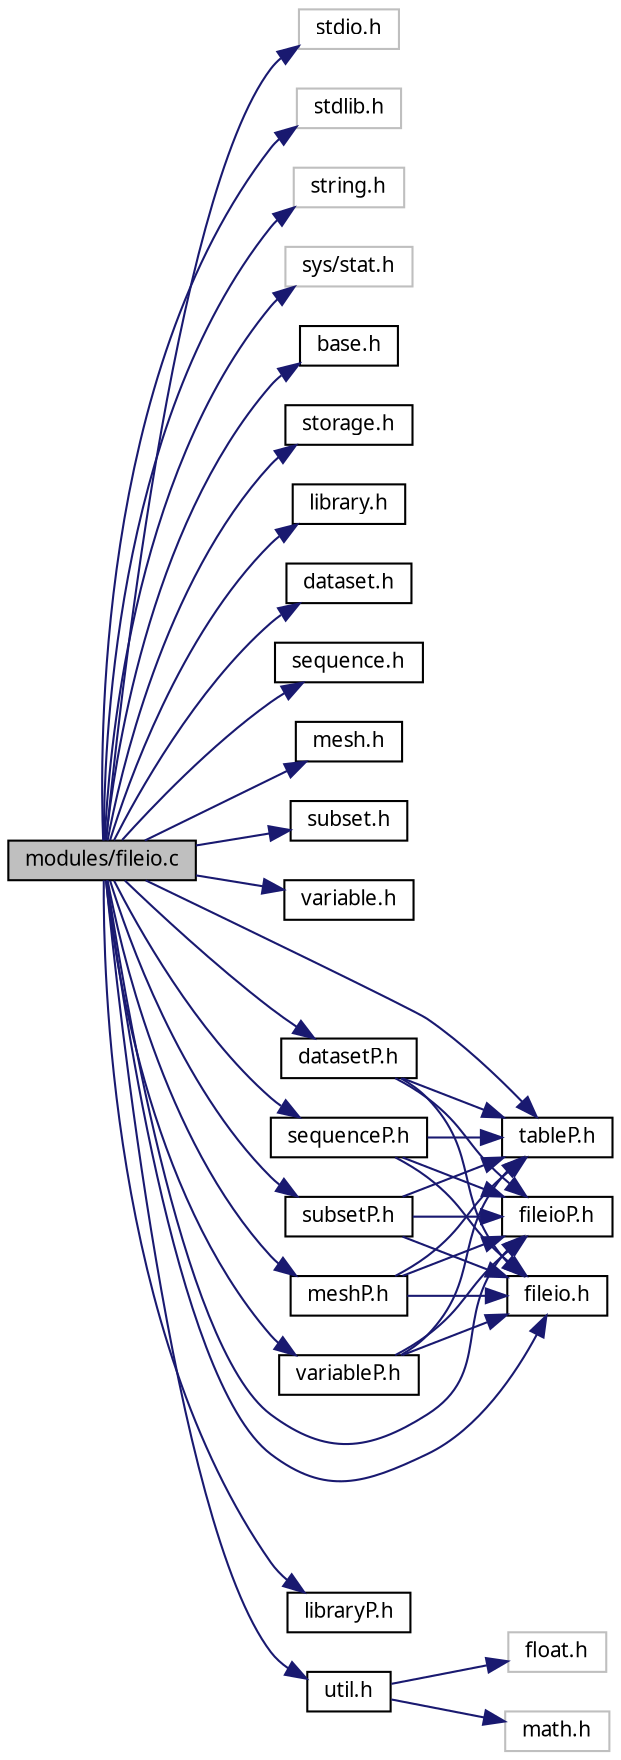 digraph G
{
  edge [fontname="FreeSans.ttf",fontsize=10,labelfontname="FreeSans.ttf",labelfontsize=10];
  node [fontname="FreeSans.ttf",fontsize=10,shape=record];
  rankdir=LR;
  Node1 [label="modules/fileio.c",height=0.2,width=0.4,color="black", fillcolor="grey75", style="filled" fontcolor="black"];
  Node1 -> Node2 [color="midnightblue",fontsize=10,style="solid",fontname="FreeSans.ttf"];
  Node2 [label="stdio.h",height=0.2,width=0.4,color="grey75", fillcolor="white", style="filled"];
  Node1 -> Node3 [color="midnightblue",fontsize=10,style="solid",fontname="FreeSans.ttf"];
  Node3 [label="stdlib.h",height=0.2,width=0.4,color="grey75", fillcolor="white", style="filled"];
  Node1 -> Node4 [color="midnightblue",fontsize=10,style="solid",fontname="FreeSans.ttf"];
  Node4 [label="string.h",height=0.2,width=0.4,color="grey75", fillcolor="white", style="filled"];
  Node1 -> Node5 [color="midnightblue",fontsize=10,style="solid",fontname="FreeSans.ttf"];
  Node5 [label="sys/stat.h",height=0.2,width=0.4,color="grey75", fillcolor="white", style="filled"];
  Node1 -> Node6 [color="midnightblue",fontsize=10,style="solid",fontname="FreeSans.ttf"];
  Node6 [label="base.h",height=0.2,width=0.4,color="black", fillcolor="white", style="filled",URL="$base_8h.html"];
  Node1 -> Node7 [color="midnightblue",fontsize=10,style="solid",fontname="FreeSans.ttf"];
  Node7 [label="storage.h",height=0.2,width=0.4,color="black", fillcolor="white", style="filled",URL="$storage_8h.html"];
  Node1 -> Node8 [color="midnightblue",fontsize=10,style="solid",fontname="FreeSans.ttf"];
  Node8 [label="library.h",height=0.2,width=0.4,color="black", fillcolor="white", style="filled",URL="$library_8h.html"];
  Node1 -> Node9 [color="midnightblue",fontsize=10,style="solid",fontname="FreeSans.ttf"];
  Node9 [label="dataset.h",height=0.2,width=0.4,color="black", fillcolor="white", style="filled",URL="$dataset_8h.html"];
  Node1 -> Node10 [color="midnightblue",fontsize=10,style="solid",fontname="FreeSans.ttf"];
  Node10 [label="sequence.h",height=0.2,width=0.4,color="black", fillcolor="white", style="filled",URL="$sequence_8h.html"];
  Node1 -> Node11 [color="midnightblue",fontsize=10,style="solid",fontname="FreeSans.ttf"];
  Node11 [label="mesh.h",height=0.2,width=0.4,color="black", fillcolor="white", style="filled",URL="$mesh_8h.html"];
  Node1 -> Node12 [color="midnightblue",fontsize=10,style="solid",fontname="FreeSans.ttf"];
  Node12 [label="subset.h",height=0.2,width=0.4,color="black", fillcolor="white", style="filled",URL="$subset_8h.html"];
  Node1 -> Node13 [color="midnightblue",fontsize=10,style="solid",fontname="FreeSans.ttf"];
  Node13 [label="variable.h",height=0.2,width=0.4,color="black", fillcolor="white", style="filled",URL="$variable_8h.html"];
  Node1 -> Node14 [color="midnightblue",fontsize=10,style="solid",fontname="FreeSans.ttf"];
  Node14 [label="tableP.h",height=0.2,width=0.4,color="black", fillcolor="white", style="filled",URL="$tableP_8h.html"];
  Node1 -> Node15 [color="midnightblue",fontsize=10,style="solid",fontname="FreeSans.ttf"];
  Node15 [label="libraryP.h",height=0.2,width=0.4,color="black", fillcolor="white", style="filled",URL="$libraryP_8h.html"];
  Node1 -> Node16 [color="midnightblue",fontsize=10,style="solid",fontname="FreeSans.ttf"];
  Node16 [label="datasetP.h",height=0.2,width=0.4,color="black", fillcolor="white", style="filled",URL="$datasetP_8h.html"];
  Node16 -> Node14 [color="midnightblue",fontsize=10,style="solid",fontname="FreeSans.ttf"];
  Node16 -> Node17 [color="midnightblue",fontsize=10,style="solid",fontname="FreeSans.ttf"];
  Node17 [label="fileio.h",height=0.2,width=0.4,color="black", fillcolor="white", style="filled",URL="$fileio_8h.html"];
  Node16 -> Node18 [color="midnightblue",fontsize=10,style="solid",fontname="FreeSans.ttf"];
  Node18 [label="fileioP.h",height=0.2,width=0.4,color="black", fillcolor="white", style="filled",URL="$fileioP_8h.html"];
  Node1 -> Node19 [color="midnightblue",fontsize=10,style="solid",fontname="FreeSans.ttf"];
  Node19 [label="sequenceP.h",height=0.2,width=0.4,color="black", fillcolor="white", style="filled",URL="$sequenceP_8h.html"];
  Node19 -> Node14 [color="midnightblue",fontsize=10,style="solid",fontname="FreeSans.ttf"];
  Node19 -> Node17 [color="midnightblue",fontsize=10,style="solid",fontname="FreeSans.ttf"];
  Node19 -> Node18 [color="midnightblue",fontsize=10,style="solid",fontname="FreeSans.ttf"];
  Node1 -> Node20 [color="midnightblue",fontsize=10,style="solid",fontname="FreeSans.ttf"];
  Node20 [label="subsetP.h",height=0.2,width=0.4,color="black", fillcolor="white", style="filled",URL="$subsetP_8h.html"];
  Node20 -> Node14 [color="midnightblue",fontsize=10,style="solid",fontname="FreeSans.ttf"];
  Node20 -> Node17 [color="midnightblue",fontsize=10,style="solid",fontname="FreeSans.ttf"];
  Node20 -> Node18 [color="midnightblue",fontsize=10,style="solid",fontname="FreeSans.ttf"];
  Node1 -> Node21 [color="midnightblue",fontsize=10,style="solid",fontname="FreeSans.ttf"];
  Node21 [label="meshP.h",height=0.2,width=0.4,color="black", fillcolor="white", style="filled",URL="$meshP_8h.html"];
  Node21 -> Node14 [color="midnightblue",fontsize=10,style="solid",fontname="FreeSans.ttf"];
  Node21 -> Node17 [color="midnightblue",fontsize=10,style="solid",fontname="FreeSans.ttf"];
  Node21 -> Node18 [color="midnightblue",fontsize=10,style="solid",fontname="FreeSans.ttf"];
  Node1 -> Node22 [color="midnightblue",fontsize=10,style="solid",fontname="FreeSans.ttf"];
  Node22 [label="variableP.h",height=0.2,width=0.4,color="black", fillcolor="white", style="filled",URL="$variableP_8h.html"];
  Node22 -> Node14 [color="midnightblue",fontsize=10,style="solid",fontname="FreeSans.ttf"];
  Node22 -> Node17 [color="midnightblue",fontsize=10,style="solid",fontname="FreeSans.ttf"];
  Node22 -> Node18 [color="midnightblue",fontsize=10,style="solid",fontname="FreeSans.ttf"];
  Node1 -> Node23 [color="midnightblue",fontsize=10,style="solid",fontname="FreeSans.ttf"];
  Node23 [label="util.h",height=0.2,width=0.4,color="black", fillcolor="white", style="filled",URL="$util_8h.html"];
  Node23 -> Node24 [color="midnightblue",fontsize=10,style="solid",fontname="FreeSans.ttf"];
  Node24 [label="math.h",height=0.2,width=0.4,color="grey75", fillcolor="white", style="filled"];
  Node23 -> Node25 [color="midnightblue",fontsize=10,style="solid",fontname="FreeSans.ttf"];
  Node25 [label="float.h",height=0.2,width=0.4,color="grey75", fillcolor="white", style="filled"];
  Node1 -> Node17 [color="midnightblue",fontsize=10,style="solid",fontname="FreeSans.ttf"];
  Node1 -> Node18 [color="midnightblue",fontsize=10,style="solid",fontname="FreeSans.ttf"];
}
